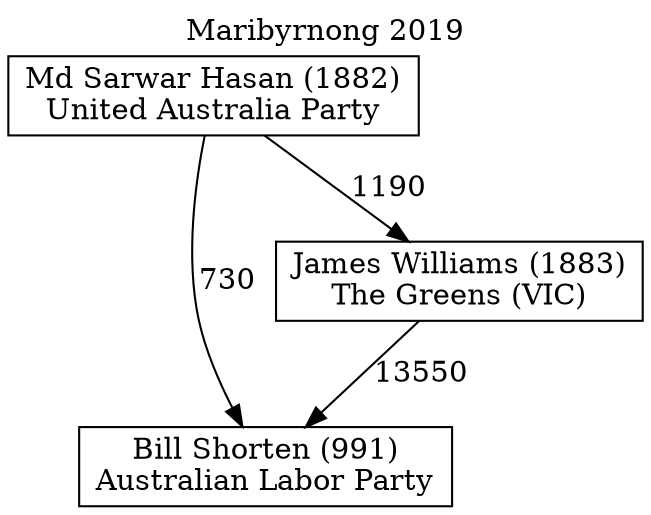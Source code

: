 // House preference flow
digraph "Bill Shorten (991)_Maribyrnong_2019" {
	graph [label="Maribyrnong 2019" labelloc=t mclimit=10]
	node [shape=box]
	"Bill Shorten (991)" [label="Bill Shorten (991)
Australian Labor Party"]
	"James Williams (1883)" [label="James Williams (1883)
The Greens (VIC)"]
	"Md Sarwar Hasan (1882)" [label="Md Sarwar Hasan (1882)
United Australia Party"]
	"James Williams (1883)" -> "Bill Shorten (991)" [label=13550]
	"Md Sarwar Hasan (1882)" -> "Bill Shorten (991)" [label=730]
	"Md Sarwar Hasan (1882)" -> "James Williams (1883)" [label=1190]
}
